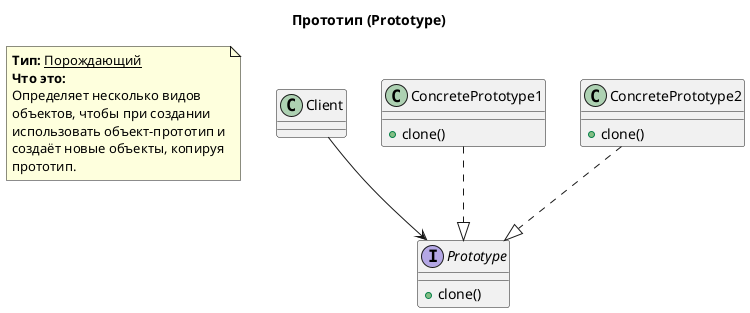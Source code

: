 @startuml

title Прототип (Prototype)

note as INFO
<b>Тип:</b> <u>Порождающий</u>
<b>Что это:</b>
Определяет несколько видов
объектов, чтобы при создании
использовать объект-прототип и
создаёт новые объекты, копируя
прототип.
endnote

class Client
interface Prototype{
    +clone()
}
class ConcretePrototype1{
    +clone()
}
class ConcretePrototype2{
    +clone()
}

Client --> Prototype
ConcretePrototype1 ..|> Prototype
ConcretePrototype2 ..|> Prototype

@enduml